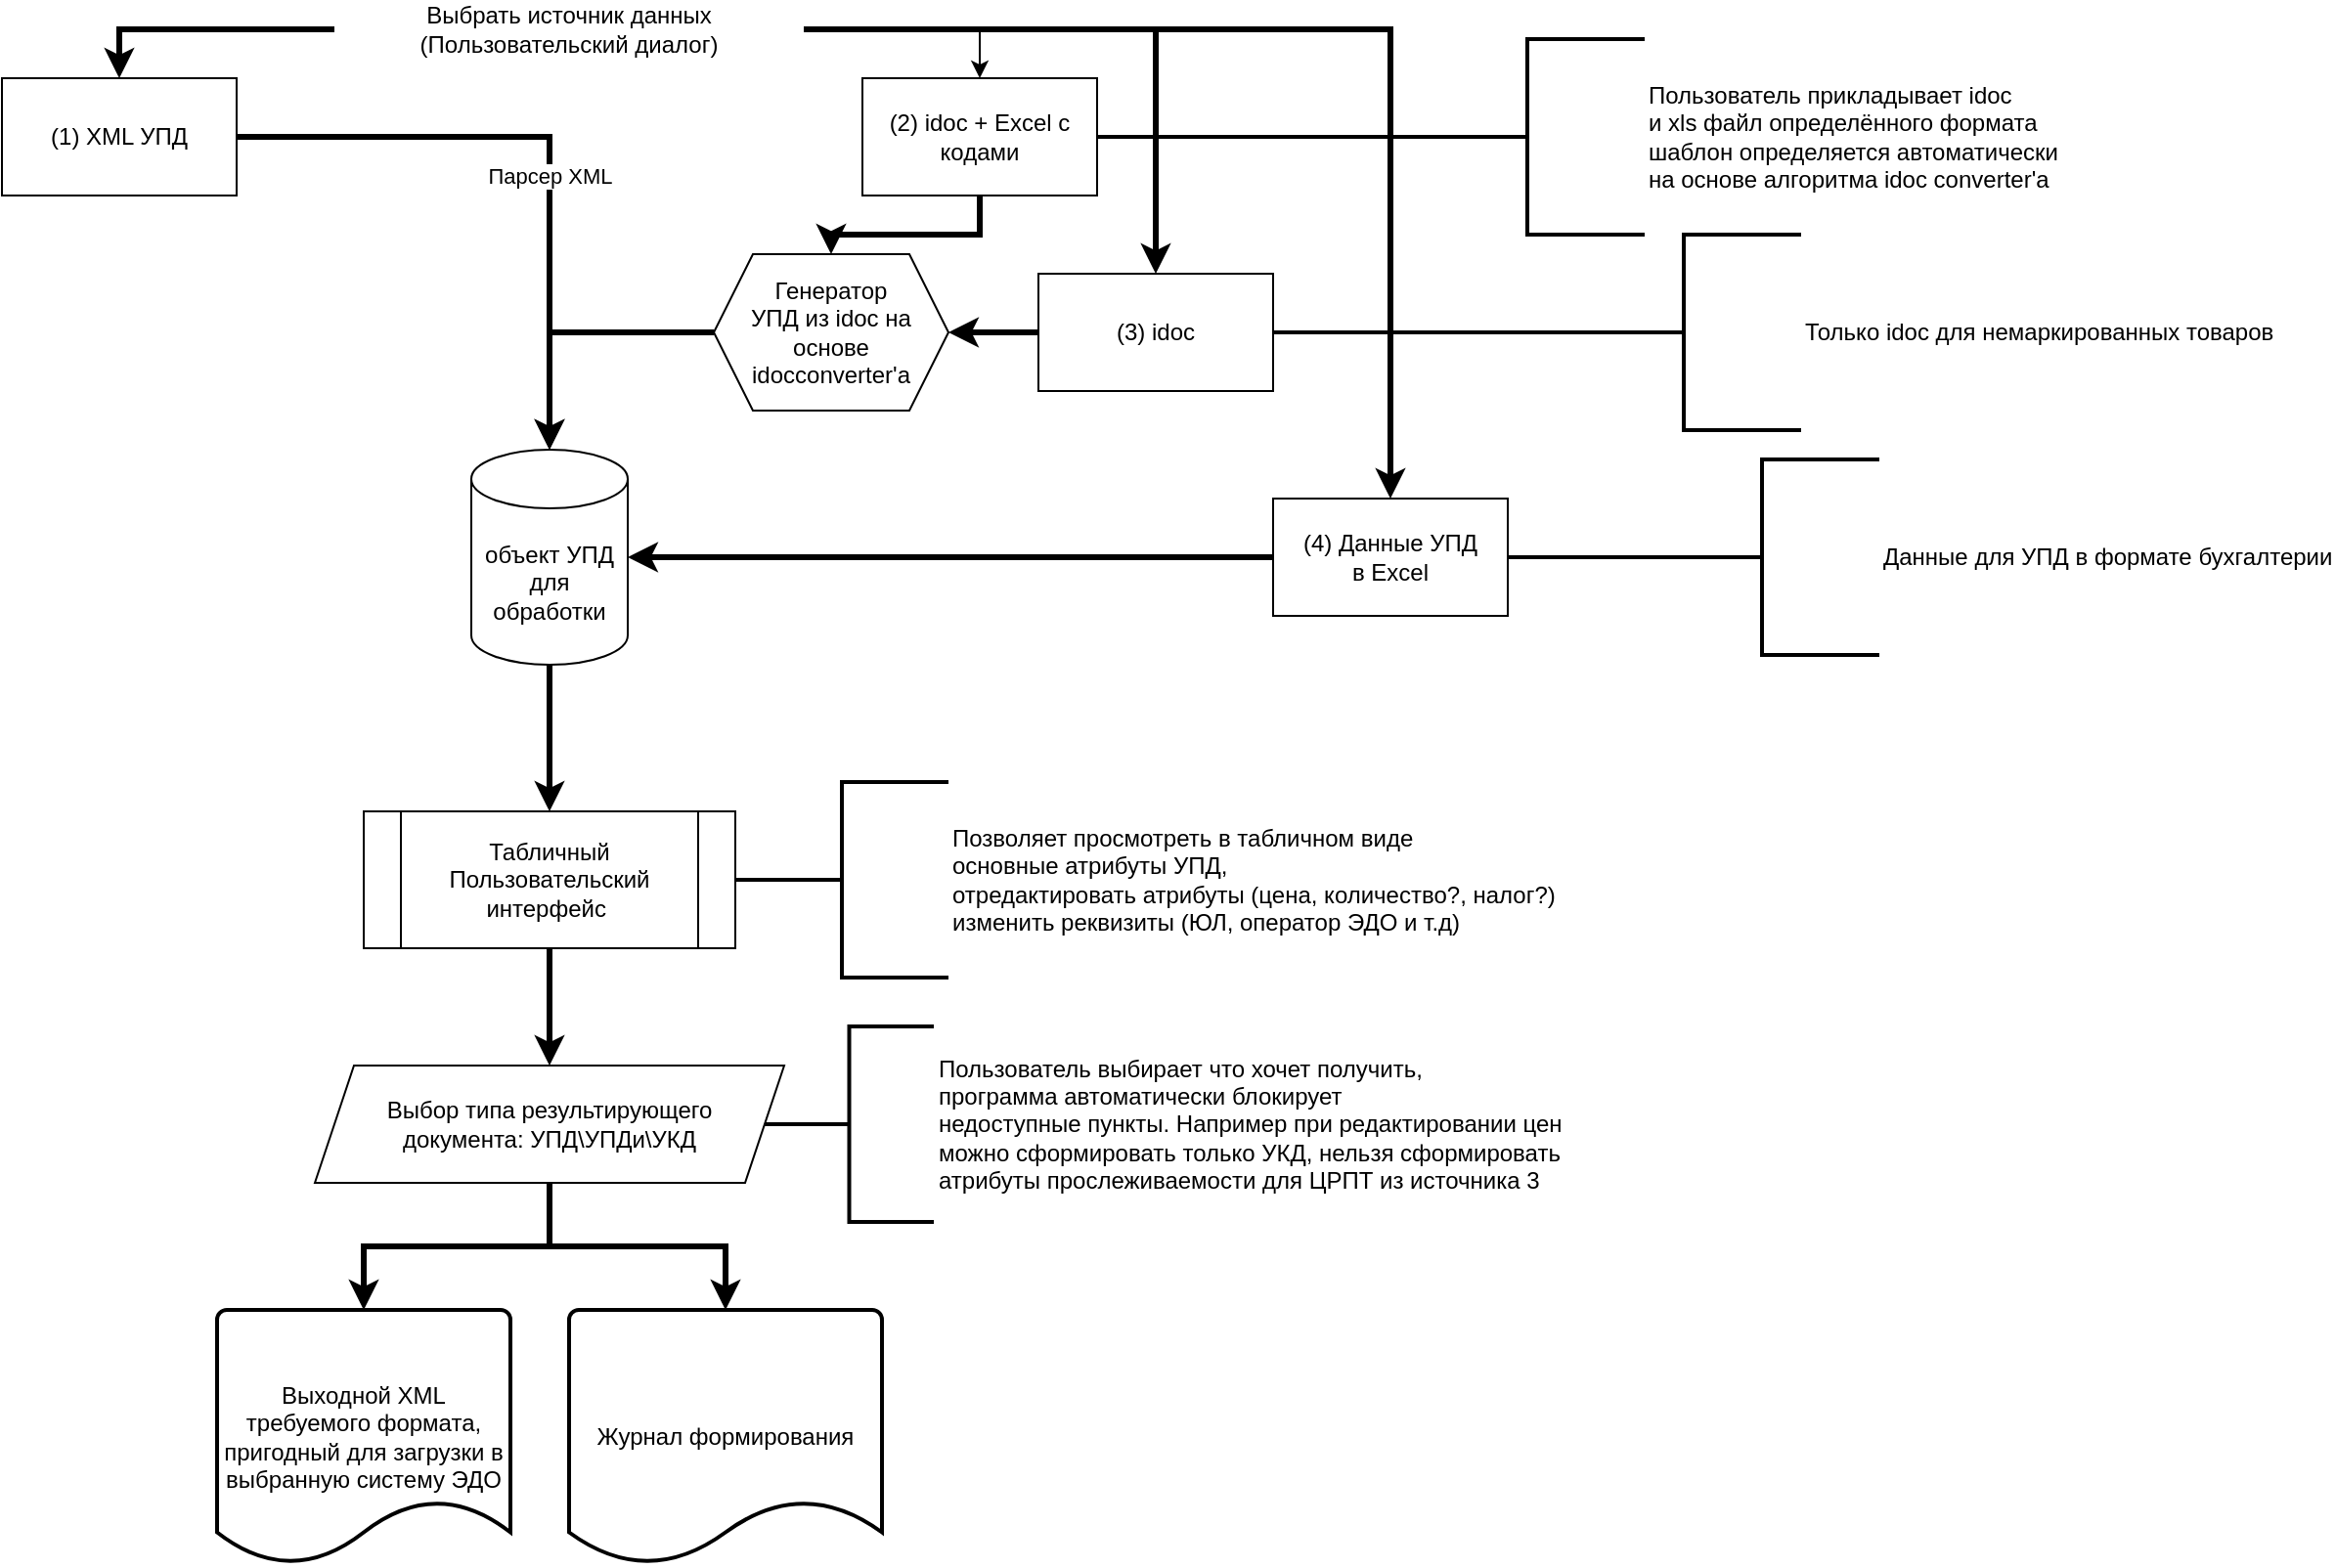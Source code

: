 <mxfile version="17.4.0" type="github">
  <diagram id="IThwTLLGba7Q0fqvW59s" name="Page-1">
    <mxGraphModel dx="1422" dy="741" grid="1" gridSize="10" guides="1" tooltips="1" connect="1" arrows="1" fold="1" page="1" pageScale="1" pageWidth="827" pageHeight="1169" math="0" shadow="0">
      <root>
        <mxCell id="0" />
        <mxCell id="1" parent="0" />
        <mxCell id="mTSeAWRRw6Q3uPcNTbIo-3" style="edgeStyle=orthogonalEdgeStyle;rounded=0;orthogonalLoop=1;jettySize=auto;html=1;strokeWidth=3;" parent="1" source="mTSeAWRRw6Q3uPcNTbIo-1" target="mTSeAWRRw6Q3uPcNTbIo-2" edge="1">
          <mxGeometry relative="1" as="geometry" />
        </mxCell>
        <mxCell id="mTSeAWRRw6Q3uPcNTbIo-6" style="edgeStyle=orthogonalEdgeStyle;rounded=0;orthogonalLoop=1;jettySize=auto;html=1;" parent="1" source="mTSeAWRRw6Q3uPcNTbIo-1" target="mTSeAWRRw6Q3uPcNTbIo-5" edge="1">
          <mxGeometry relative="1" as="geometry" />
        </mxCell>
        <mxCell id="ITM5sbHz8d6MqF41jEeu-2" style="edgeStyle=orthogonalEdgeStyle;rounded=0;orthogonalLoop=1;jettySize=auto;html=1;entryX=0.5;entryY=0;entryDx=0;entryDy=0;strokeWidth=3;" edge="1" parent="1" source="mTSeAWRRw6Q3uPcNTbIo-1" target="ITM5sbHz8d6MqF41jEeu-1">
          <mxGeometry relative="1" as="geometry" />
        </mxCell>
        <mxCell id="ITM5sbHz8d6MqF41jEeu-4" style="edgeStyle=orthogonalEdgeStyle;rounded=0;orthogonalLoop=1;jettySize=auto;html=1;strokeWidth=3;" edge="1" parent="1" source="mTSeAWRRw6Q3uPcNTbIo-1" target="ITM5sbHz8d6MqF41jEeu-3">
          <mxGeometry relative="1" as="geometry" />
        </mxCell>
        <mxCell id="mTSeAWRRw6Q3uPcNTbIo-1" value="Выбрать источник данных (Пользовательский диалог)" style="text;html=1;strokeColor=none;fillColor=none;align=center;verticalAlign=middle;whiteSpace=wrap;rounded=0;" parent="1" vertex="1">
          <mxGeometry x="250" y="20" width="240" height="30" as="geometry" />
        </mxCell>
        <mxCell id="mTSeAWRRw6Q3uPcNTbIo-8" style="edgeStyle=orthogonalEdgeStyle;rounded=0;orthogonalLoop=1;jettySize=auto;html=1;strokeWidth=3;" parent="1" source="mTSeAWRRw6Q3uPcNTbIo-2" target="mTSeAWRRw6Q3uPcNTbIo-7" edge="1">
          <mxGeometry relative="1" as="geometry" />
        </mxCell>
        <mxCell id="mTSeAWRRw6Q3uPcNTbIo-11" value="Парсер XML" style="edgeLabel;html=1;align=center;verticalAlign=middle;resizable=0;points=[];" parent="mTSeAWRRw6Q3uPcNTbIo-8" vertex="1" connectable="0">
          <mxGeometry x="0.126" relative="1" as="geometry">
            <mxPoint as="offset" />
          </mxGeometry>
        </mxCell>
        <mxCell id="mTSeAWRRw6Q3uPcNTbIo-2" value="(1) XML УПД" style="rounded=0;whiteSpace=wrap;html=1;" parent="1" vertex="1">
          <mxGeometry x="80" y="60" width="120" height="60" as="geometry" />
        </mxCell>
        <mxCell id="ITM5sbHz8d6MqF41jEeu-10" style="edgeStyle=orthogonalEdgeStyle;rounded=0;orthogonalLoop=1;jettySize=auto;html=1;entryX=0.5;entryY=0;entryDx=0;entryDy=0;strokeWidth=3;" edge="1" parent="1" source="mTSeAWRRw6Q3uPcNTbIo-5" target="ITM5sbHz8d6MqF41jEeu-9">
          <mxGeometry relative="1" as="geometry" />
        </mxCell>
        <mxCell id="mTSeAWRRw6Q3uPcNTbIo-5" value="(2) idoc + Excel с кодами" style="rounded=0;whiteSpace=wrap;html=1;" parent="1" vertex="1">
          <mxGeometry x="520" y="60" width="120" height="60" as="geometry" />
        </mxCell>
        <mxCell id="mTSeAWRRw6Q3uPcNTbIo-13" style="edgeStyle=orthogonalEdgeStyle;rounded=0;orthogonalLoop=1;jettySize=auto;html=1;exitX=0.5;exitY=1;exitDx=0;exitDy=0;exitPerimeter=0;strokeWidth=3;" parent="1" source="mTSeAWRRw6Q3uPcNTbIo-7" target="mTSeAWRRw6Q3uPcNTbIo-12" edge="1">
          <mxGeometry relative="1" as="geometry" />
        </mxCell>
        <mxCell id="mTSeAWRRw6Q3uPcNTbIo-7" value="объект УПД для обработки" style="shape=cylinder3;whiteSpace=wrap;html=1;boundedLbl=1;backgroundOutline=1;size=15;" parent="1" vertex="1">
          <mxGeometry x="320" y="250" width="80" height="110" as="geometry" />
        </mxCell>
        <mxCell id="mTSeAWRRw6Q3uPcNTbIo-20" style="edgeStyle=orthogonalEdgeStyle;rounded=0;orthogonalLoop=1;jettySize=auto;html=1;exitX=0.5;exitY=1;exitDx=0;exitDy=0;strokeWidth=3;" parent="1" source="mTSeAWRRw6Q3uPcNTbIo-12" target="mTSeAWRRw6Q3uPcNTbIo-19" edge="1">
          <mxGeometry relative="1" as="geometry" />
        </mxCell>
        <mxCell id="mTSeAWRRw6Q3uPcNTbIo-12" value="Табличный Пользовательский интерфейс&amp;nbsp; " style="shape=process;whiteSpace=wrap;html=1;backgroundOutline=1;" parent="1" vertex="1">
          <mxGeometry x="265" y="435" width="190" height="70" as="geometry" />
        </mxCell>
        <mxCell id="mTSeAWRRw6Q3uPcNTbIo-16" value="Журнал формирования" style="strokeWidth=2;html=1;shape=mxgraph.flowchart.document2;whiteSpace=wrap;size=0.25;" parent="1" vertex="1">
          <mxGeometry x="370" y="690" width="160" height="130" as="geometry" />
        </mxCell>
        <mxCell id="mTSeAWRRw6Q3uPcNTbIo-17" value="Позволяет просмотреть в табличном виде&lt;br&gt;основные атрибуты УПД, &lt;br&gt;отредактировать атрибуты (цена, количество?, налог?)&lt;br&gt;изменить реквизиты (ЮЛ, оператор ЭДО и т.д)" style="strokeWidth=2;html=1;shape=mxgraph.flowchart.annotation_2;align=left;labelPosition=right;pointerEvents=1;" parent="1" vertex="1">
          <mxGeometry x="455" y="420" width="109" height="100" as="geometry" />
        </mxCell>
        <mxCell id="ITM5sbHz8d6MqF41jEeu-18" style="edgeStyle=orthogonalEdgeStyle;rounded=0;orthogonalLoop=1;jettySize=auto;html=1;endArrow=classic;endFill=1;strokeWidth=3;" edge="1" parent="1" source="mTSeAWRRw6Q3uPcNTbIo-19" target="ITM5sbHz8d6MqF41jEeu-16">
          <mxGeometry relative="1" as="geometry" />
        </mxCell>
        <mxCell id="ITM5sbHz8d6MqF41jEeu-19" style="edgeStyle=orthogonalEdgeStyle;rounded=0;orthogonalLoop=1;jettySize=auto;html=1;endArrow=classic;endFill=1;strokeWidth=3;" edge="1" parent="1" source="mTSeAWRRw6Q3uPcNTbIo-19" target="mTSeAWRRw6Q3uPcNTbIo-16">
          <mxGeometry relative="1" as="geometry" />
        </mxCell>
        <mxCell id="mTSeAWRRw6Q3uPcNTbIo-19" value="Выбор типа результирующего &lt;br&gt;документа: УПД\УПДи\УКД" style="shape=parallelogram;perimeter=parallelogramPerimeter;whiteSpace=wrap;html=1;fixedSize=1;" parent="1" vertex="1">
          <mxGeometry x="240" y="565" width="240" height="60" as="geometry" />
        </mxCell>
        <mxCell id="mTSeAWRRw6Q3uPcNTbIo-21" value="Пользователь выбирает что хочет получить,&lt;br&gt;программа автоматически блокирует &lt;br&gt;недоступные пункты. Например при редактировании цен&lt;br&gt;можно сформировать только УКД, нельзя сформировать &lt;br&gt;атрибуты прослеживаемости для ЦРПТ из источника 3" style="strokeWidth=2;html=1;shape=mxgraph.flowchart.annotation_2;align=left;labelPosition=right;pointerEvents=1;" parent="1" vertex="1">
          <mxGeometry x="470" y="545" width="86.5" height="100" as="geometry" />
        </mxCell>
        <mxCell id="ITM5sbHz8d6MqF41jEeu-5" style="edgeStyle=orthogonalEdgeStyle;rounded=0;orthogonalLoop=1;jettySize=auto;html=1;strokeWidth=2;endArrow=none;endFill=0;" edge="1" parent="1" source="mTSeAWRRw6Q3uPcNTbIo-23" target="mTSeAWRRw6Q3uPcNTbIo-5">
          <mxGeometry relative="1" as="geometry" />
        </mxCell>
        <mxCell id="mTSeAWRRw6Q3uPcNTbIo-23" value="Пользователь прикладывает idoc&lt;br&gt;и xls файл определённого формата&lt;br&gt;шаблон определяется автоматически&lt;br&gt;на основе алгоритма idoc converter&#39;a" style="strokeWidth=2;html=1;shape=mxgraph.flowchart.annotation_2;align=left;labelPosition=right;pointerEvents=1;" parent="1" vertex="1">
          <mxGeometry x="800" y="40" width="120" height="100" as="geometry" />
        </mxCell>
        <mxCell id="ITM5sbHz8d6MqF41jEeu-12" style="edgeStyle=orthogonalEdgeStyle;rounded=0;orthogonalLoop=1;jettySize=auto;html=1;entryX=1;entryY=0.5;entryDx=0;entryDy=0;strokeWidth=3;" edge="1" parent="1" source="ITM5sbHz8d6MqF41jEeu-1" target="ITM5sbHz8d6MqF41jEeu-9">
          <mxGeometry relative="1" as="geometry" />
        </mxCell>
        <mxCell id="ITM5sbHz8d6MqF41jEeu-1" value="(3) idoc" style="rounded=0;whiteSpace=wrap;html=1;" vertex="1" parent="1">
          <mxGeometry x="610" y="160" width="120" height="60" as="geometry" />
        </mxCell>
        <mxCell id="ITM5sbHz8d6MqF41jEeu-13" style="edgeStyle=orthogonalEdgeStyle;rounded=0;orthogonalLoop=1;jettySize=auto;html=1;strokeWidth=3;" edge="1" parent="1" source="ITM5sbHz8d6MqF41jEeu-3" target="mTSeAWRRw6Q3uPcNTbIo-7">
          <mxGeometry relative="1" as="geometry" />
        </mxCell>
        <mxCell id="ITM5sbHz8d6MqF41jEeu-3" value="(4) Данные УПД &lt;br&gt;в Excel" style="rounded=0;whiteSpace=wrap;html=1;" vertex="1" parent="1">
          <mxGeometry x="730" y="275" width="120" height="60" as="geometry" />
        </mxCell>
        <mxCell id="ITM5sbHz8d6MqF41jEeu-7" style="edgeStyle=orthogonalEdgeStyle;rounded=0;orthogonalLoop=1;jettySize=auto;html=1;endArrow=none;endFill=0;strokeWidth=2;" edge="1" parent="1" source="ITM5sbHz8d6MqF41jEeu-6" target="ITM5sbHz8d6MqF41jEeu-1">
          <mxGeometry relative="1" as="geometry" />
        </mxCell>
        <mxCell id="ITM5sbHz8d6MqF41jEeu-6" value="Только idoc для немаркированных товаров" style="strokeWidth=2;html=1;shape=mxgraph.flowchart.annotation_2;align=left;labelPosition=right;pointerEvents=1;" vertex="1" parent="1">
          <mxGeometry x="880" y="140" width="120" height="100" as="geometry" />
        </mxCell>
        <mxCell id="ITM5sbHz8d6MqF41jEeu-15" style="edgeStyle=orthogonalEdgeStyle;rounded=0;orthogonalLoop=1;jettySize=auto;html=1;strokeWidth=2;endArrow=none;endFill=0;" edge="1" parent="1" source="ITM5sbHz8d6MqF41jEeu-8" target="ITM5sbHz8d6MqF41jEeu-3">
          <mxGeometry relative="1" as="geometry" />
        </mxCell>
        <mxCell id="ITM5sbHz8d6MqF41jEeu-8" value="Данные для УПД в формате бухгалтерии" style="strokeWidth=2;html=1;shape=mxgraph.flowchart.annotation_2;align=left;labelPosition=right;pointerEvents=1;" vertex="1" parent="1">
          <mxGeometry x="920" y="255" width="120" height="100" as="geometry" />
        </mxCell>
        <mxCell id="ITM5sbHz8d6MqF41jEeu-14" style="edgeStyle=orthogonalEdgeStyle;rounded=0;orthogonalLoop=1;jettySize=auto;html=1;strokeWidth=3;" edge="1" parent="1" source="ITM5sbHz8d6MqF41jEeu-9" target="mTSeAWRRw6Q3uPcNTbIo-7">
          <mxGeometry relative="1" as="geometry" />
        </mxCell>
        <mxCell id="ITM5sbHz8d6MqF41jEeu-9" value="Генератор&lt;br&gt;УПД из idoc на &lt;br&gt;основе idocconverter&#39;a" style="shape=hexagon;perimeter=hexagonPerimeter2;whiteSpace=wrap;html=1;fixedSize=1;" vertex="1" parent="1">
          <mxGeometry x="444" y="150" width="120" height="80" as="geometry" />
        </mxCell>
        <mxCell id="ITM5sbHz8d6MqF41jEeu-16" value="Выходной XML требуемого формата, пригодный для загрузки в выбранную систему ЭДО" style="strokeWidth=2;html=1;shape=mxgraph.flowchart.document2;whiteSpace=wrap;size=0.25;" vertex="1" parent="1">
          <mxGeometry x="190" y="690" width="150" height="130" as="geometry" />
        </mxCell>
      </root>
    </mxGraphModel>
  </diagram>
</mxfile>
